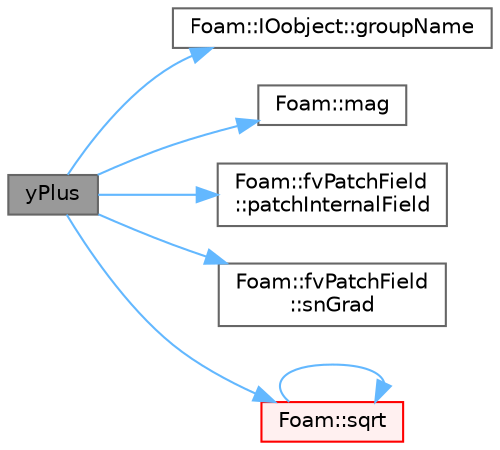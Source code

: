 digraph "yPlus"
{
 // LATEX_PDF_SIZE
  bgcolor="transparent";
  edge [fontname=Helvetica,fontsize=10,labelfontname=Helvetica,labelfontsize=10];
  node [fontname=Helvetica,fontsize=10,shape=box,height=0.2,width=0.4];
  rankdir="LR";
  Node1 [id="Node000001",label="yPlus",height=0.2,width=0.4,color="gray40", fillcolor="grey60", style="filled", fontcolor="black",tooltip=" "];
  Node1 -> Node2 [id="edge1_Node000001_Node000002",color="steelblue1",style="solid",tooltip=" "];
  Node2 [id="Node000002",label="Foam::IOobject::groupName",height=0.2,width=0.4,color="grey40", fillcolor="white", style="filled",URL="$classFoam_1_1IOobject.html#ac4d2979c3cfeeece839c125bc4bec492",tooltip=" "];
  Node1 -> Node3 [id="edge2_Node000001_Node000003",color="steelblue1",style="solid",tooltip=" "];
  Node3 [id="Node000003",label="Foam::mag",height=0.2,width=0.4,color="grey40", fillcolor="white", style="filled",URL="$namespaceFoam.html#a8ac5b57f98f906c36b8a4e989a77dbba",tooltip=" "];
  Node1 -> Node4 [id="edge3_Node000001_Node000004",color="steelblue1",style="solid",tooltip=" "];
  Node4 [id="Node000004",label="Foam::fvPatchField\l::patchInternalField",height=0.2,width=0.4,color="grey40", fillcolor="white", style="filled",URL="$classFoam_1_1fvPatchField.html#a3b74a67629ed67899295ec63e8f9ae84",tooltip=" "];
  Node1 -> Node5 [id="edge4_Node000001_Node000005",color="steelblue1",style="solid",tooltip=" "];
  Node5 [id="Node000005",label="Foam::fvPatchField\l::snGrad",height=0.2,width=0.4,color="grey40", fillcolor="white", style="filled",URL="$classFoam_1_1fvPatchField.html#a4e21804a54c15c57d187b21feff6f267",tooltip=" "];
  Node1 -> Node6 [id="edge5_Node000001_Node000006",color="steelblue1",style="solid",tooltip=" "];
  Node6 [id="Node000006",label="Foam::sqrt",height=0.2,width=0.4,color="red", fillcolor="#FFF0F0", style="filled",URL="$namespaceFoam.html#a8616bd62eebf2342a80222fecb1bda71",tooltip=" "];
  Node6 -> Node6 [id="edge6_Node000006_Node000006",color="steelblue1",style="solid",tooltip=" "];
}
